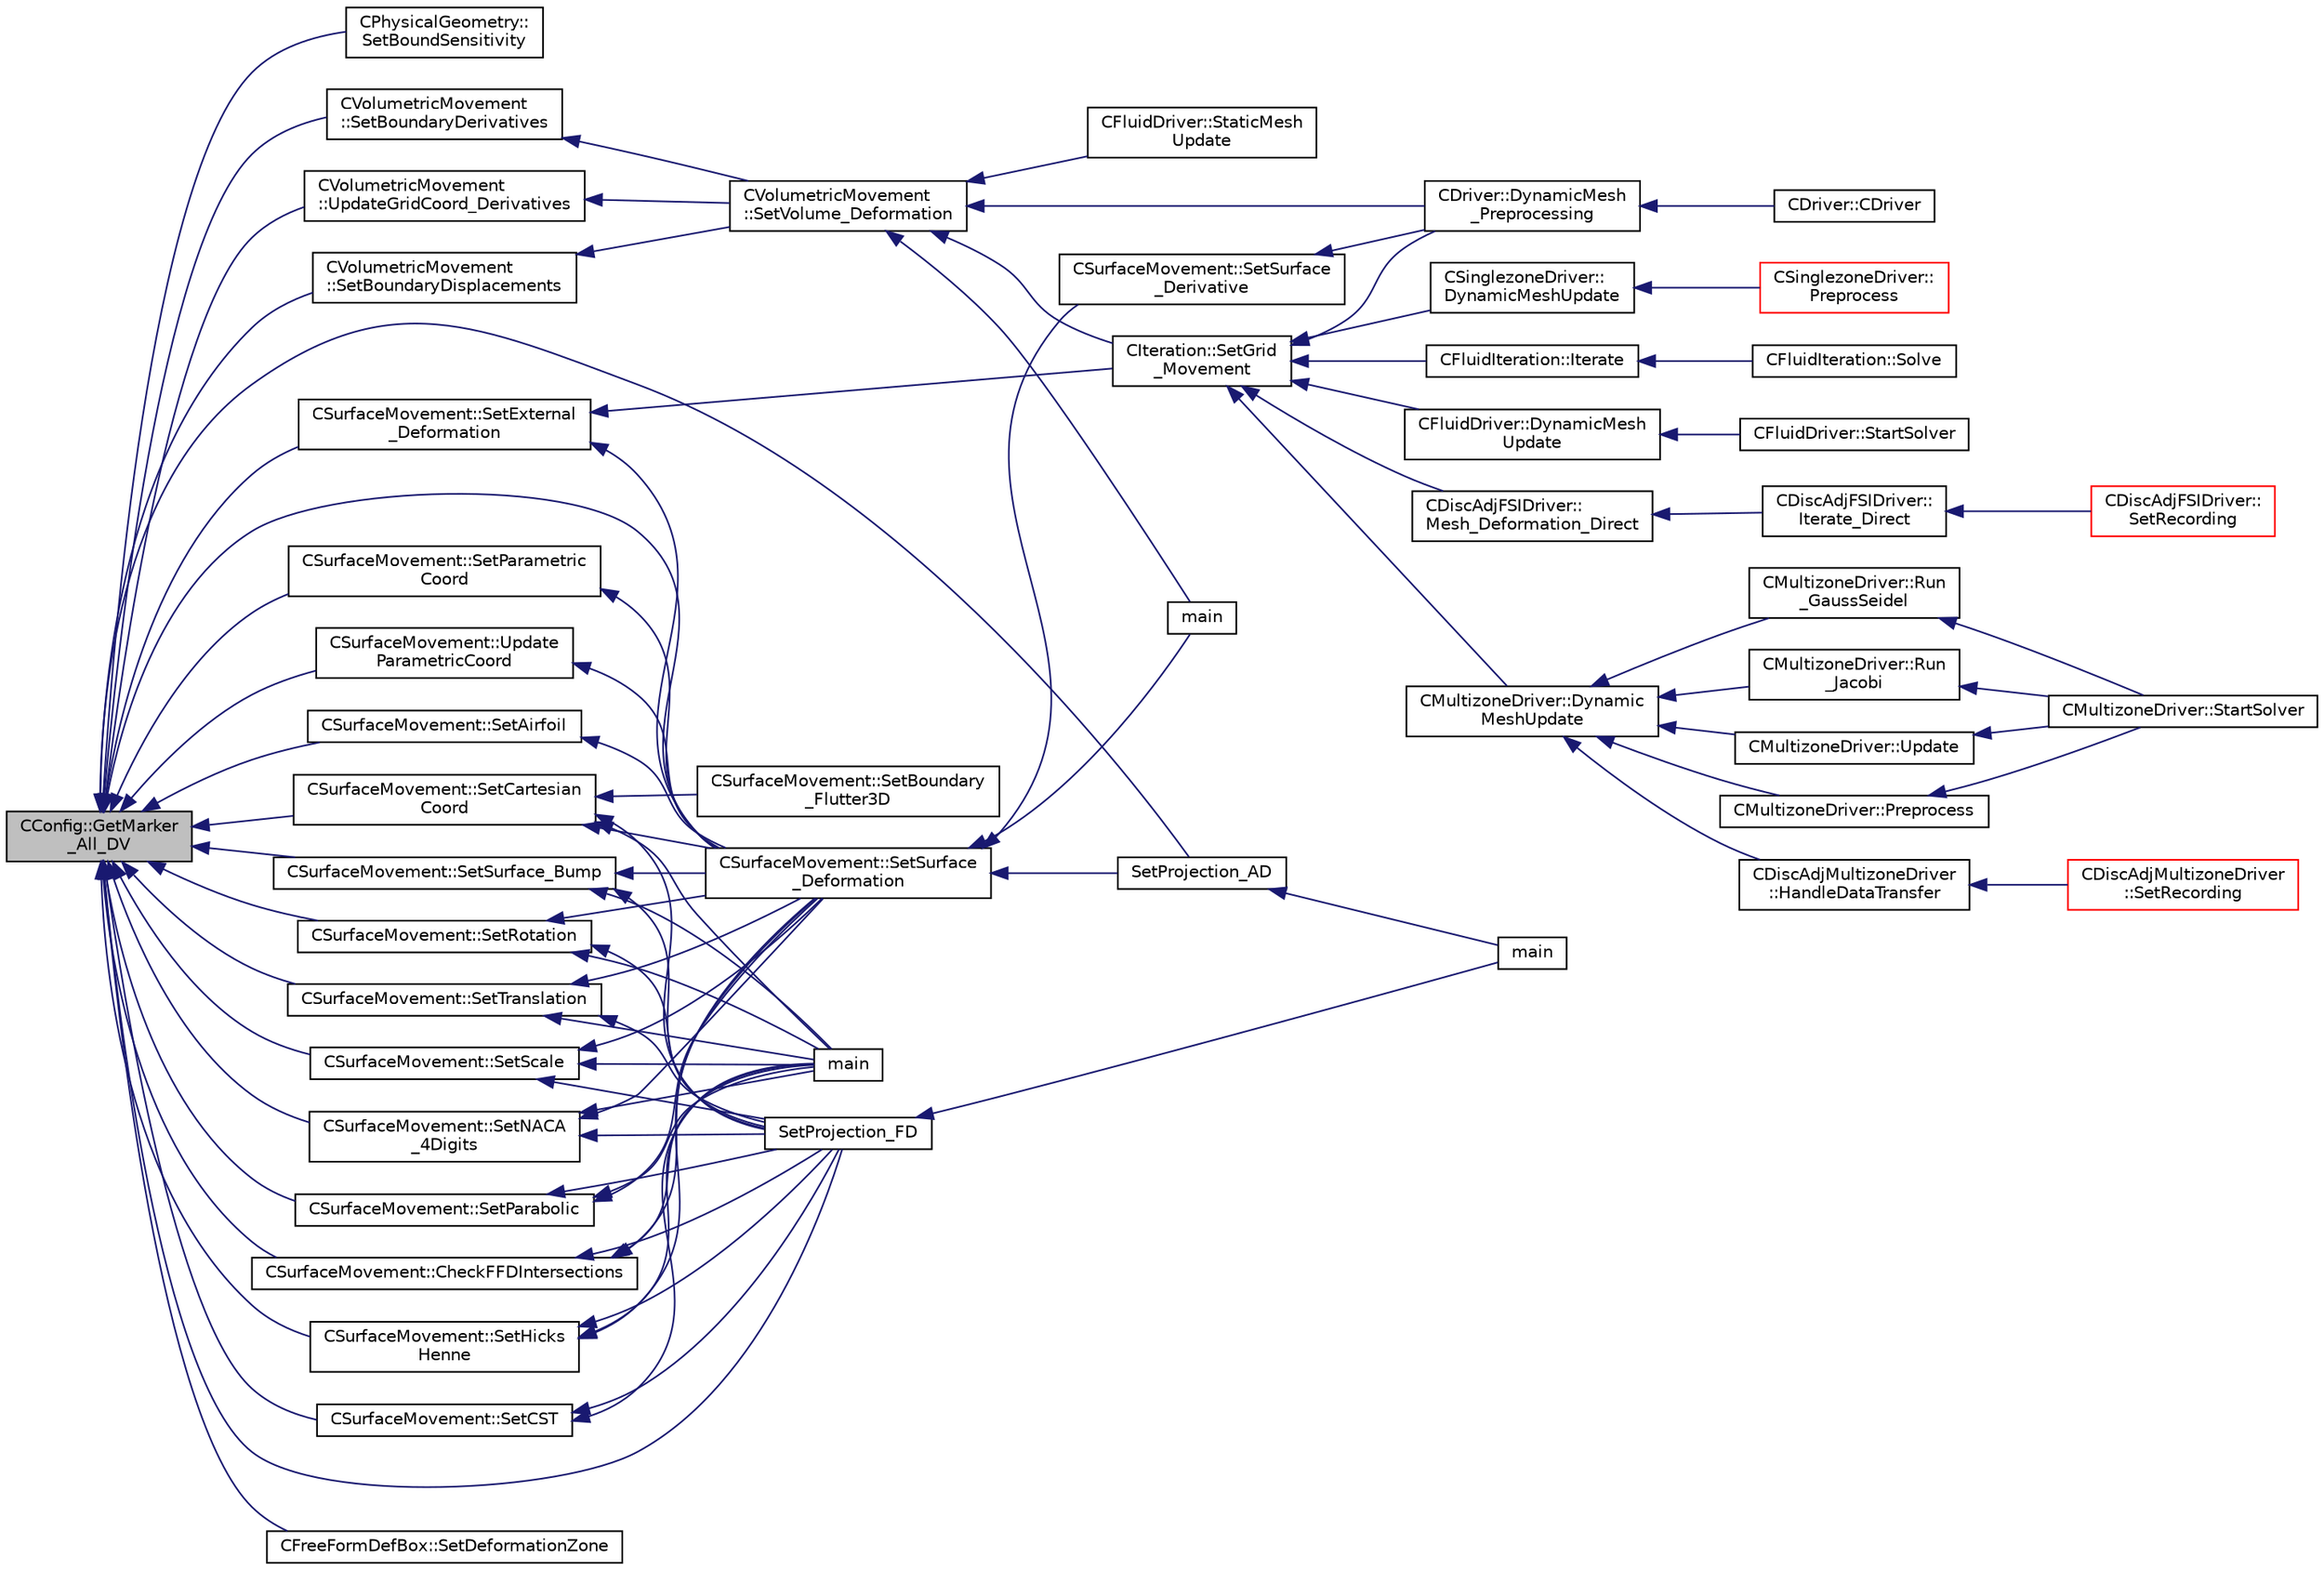 digraph "CConfig::GetMarker_All_DV"
{
  edge [fontname="Helvetica",fontsize="10",labelfontname="Helvetica",labelfontsize="10"];
  node [fontname="Helvetica",fontsize="10",shape=record];
  rankdir="LR";
  Node6317 [label="CConfig::GetMarker\l_All_DV",height=0.2,width=0.4,color="black", fillcolor="grey75", style="filled", fontcolor="black"];
  Node6317 -> Node6318 [dir="back",color="midnightblue",fontsize="10",style="solid",fontname="Helvetica"];
  Node6318 [label="CPhysicalGeometry::\lSetBoundSensitivity",height=0.2,width=0.4,color="black", fillcolor="white", style="filled",URL="$class_c_physical_geometry.html#abc5f9291c48e1ae4532f2b1b18888ef0",tooltip="Read the sensitivity from an input file. "];
  Node6317 -> Node6319 [dir="back",color="midnightblue",fontsize="10",style="solid",fontname="Helvetica"];
  Node6319 [label="CVolumetricMovement\l::SetBoundaryDisplacements",height=0.2,width=0.4,color="black", fillcolor="white", style="filled",URL="$class_c_volumetric_movement.html#a3555067b3e76a3d6fed5d78a21a776ea",tooltip="Check the boundary vertex that are going to be moved. "];
  Node6319 -> Node6320 [dir="back",color="midnightblue",fontsize="10",style="solid",fontname="Helvetica"];
  Node6320 [label="CVolumetricMovement\l::SetVolume_Deformation",height=0.2,width=0.4,color="black", fillcolor="white", style="filled",URL="$class_c_volumetric_movement.html#a9120967db0448fb16cb3ddf14ce6b533",tooltip="Grid deformation using the spring analogy method. "];
  Node6320 -> Node6321 [dir="back",color="midnightblue",fontsize="10",style="solid",fontname="Helvetica"];
  Node6321 [label="CDriver::DynamicMesh\l_Preprocessing",height=0.2,width=0.4,color="black", fillcolor="white", style="filled",URL="$class_c_driver.html#af585d91d9c08dbddcc2b3e67dd5f5af9",tooltip="GridMovement_Preprocessing. "];
  Node6321 -> Node6322 [dir="back",color="midnightblue",fontsize="10",style="solid",fontname="Helvetica"];
  Node6322 [label="CDriver::CDriver",height=0.2,width=0.4,color="black", fillcolor="white", style="filled",URL="$class_c_driver.html#a3fca4a013a6efa9bbb38fe78a86b5f3d",tooltip="Constructor of the class. "];
  Node6320 -> Node6323 [dir="back",color="midnightblue",fontsize="10",style="solid",fontname="Helvetica"];
  Node6323 [label="CIteration::SetGrid\l_Movement",height=0.2,width=0.4,color="black", fillcolor="white", style="filled",URL="$class_c_iteration.html#a7b36785762f6b0c214569b185b858b6c",tooltip="Updates the positions and grid velocities for dynamic meshes between physical time steps..."];
  Node6323 -> Node6321 [dir="back",color="midnightblue",fontsize="10",style="solid",fontname="Helvetica"];
  Node6323 -> Node6324 [dir="back",color="midnightblue",fontsize="10",style="solid",fontname="Helvetica"];
  Node6324 [label="CFluidDriver::DynamicMesh\lUpdate",height=0.2,width=0.4,color="black", fillcolor="white", style="filled",URL="$class_c_fluid_driver.html#a4eee67049f34a1875a42afa470e9f828",tooltip="Perform a dynamic mesh deformation, included grid velocity computation and the update of the multigri..."];
  Node6324 -> Node6325 [dir="back",color="midnightblue",fontsize="10",style="solid",fontname="Helvetica"];
  Node6325 [label="CFluidDriver::StartSolver",height=0.2,width=0.4,color="black", fillcolor="white", style="filled",URL="$class_c_fluid_driver.html#a1c122d5a4b5f562f69a84aef2b8bd6d5",tooltip="Launch the computation for all zones and all physics. "];
  Node6323 -> Node6326 [dir="back",color="midnightblue",fontsize="10",style="solid",fontname="Helvetica"];
  Node6326 [label="CDiscAdjFSIDriver::\lMesh_Deformation_Direct",height=0.2,width=0.4,color="black", fillcolor="white", style="filled",URL="$class_c_disc_adj_f_s_i_driver.html#ad683500d6b3773af342165b1b18f5c59",tooltip="Run a direct mesh deformation. "];
  Node6326 -> Node6327 [dir="back",color="midnightblue",fontsize="10",style="solid",fontname="Helvetica"];
  Node6327 [label="CDiscAdjFSIDriver::\lIterate_Direct",height=0.2,width=0.4,color="black", fillcolor="white", style="filled",URL="$class_c_disc_adj_f_s_i_driver.html#acd9e7f14d860522e48ba2b6db34efd49",tooltip="Iterate the direct solver for recording. "];
  Node6327 -> Node6328 [dir="back",color="midnightblue",fontsize="10",style="solid",fontname="Helvetica"];
  Node6328 [label="CDiscAdjFSIDriver::\lSetRecording",height=0.2,width=0.4,color="red", fillcolor="white", style="filled",URL="$class_c_disc_adj_f_s_i_driver.html#ab07394a77802e469a321ccd1b10cb988",tooltip="Set the recording for a Discrete Adjoint iteration for the FSI problem. "];
  Node6323 -> Node6331 [dir="back",color="midnightblue",fontsize="10",style="solid",fontname="Helvetica"];
  Node6331 [label="CMultizoneDriver::Dynamic\lMeshUpdate",height=0.2,width=0.4,color="black", fillcolor="white", style="filled",URL="$class_c_multizone_driver.html#ad28a95a48e9750237a5e2b1bf2c4aac9",tooltip="Perform a dynamic mesh deformation, included grid velocity computation and the update of the multigri..."];
  Node6331 -> Node6332 [dir="back",color="midnightblue",fontsize="10",style="solid",fontname="Helvetica"];
  Node6332 [label="CDiscAdjMultizoneDriver\l::HandleDataTransfer",height=0.2,width=0.4,color="black", fillcolor="white", style="filled",URL="$class_c_disc_adj_multizone_driver.html#ab33de05a7a1f77dcf60014a4a35dd4f1",tooltip="Transfer data between zones and update grids when required. "];
  Node6332 -> Node6333 [dir="back",color="midnightblue",fontsize="10",style="solid",fontname="Helvetica"];
  Node6333 [label="CDiscAdjMultizoneDriver\l::SetRecording",height=0.2,width=0.4,color="red", fillcolor="white", style="filled",URL="$class_c_disc_adj_multizone_driver.html#a441f8669a04147aacab7df463e1dd021",tooltip="Record one iteration of the primal problem within each zone. "];
  Node6331 -> Node6337 [dir="back",color="midnightblue",fontsize="10",style="solid",fontname="Helvetica"];
  Node6337 [label="CMultizoneDriver::Preprocess",height=0.2,width=0.4,color="black", fillcolor="white", style="filled",URL="$class_c_multizone_driver.html#a29c97f0dff69501feb7d5f8fe2670088",tooltip="Preprocess the multizone iteration. "];
  Node6337 -> Node6338 [dir="back",color="midnightblue",fontsize="10",style="solid",fontname="Helvetica"];
  Node6338 [label="CMultizoneDriver::StartSolver",height=0.2,width=0.4,color="black", fillcolor="white", style="filled",URL="$class_c_multizone_driver.html#a03cfc000c383ef0d86d34e1c6aef5ff3",tooltip="[Overload] Launch the computation for multizone problems. "];
  Node6331 -> Node6339 [dir="back",color="midnightblue",fontsize="10",style="solid",fontname="Helvetica"];
  Node6339 [label="CMultizoneDriver::Run\l_GaussSeidel",height=0.2,width=0.4,color="black", fillcolor="white", style="filled",URL="$class_c_multizone_driver.html#a8036223cdbe0c0d4552f17f6bad9189b",tooltip="Run a Block Gauss-Seidel iteration in all physical zones. "];
  Node6339 -> Node6338 [dir="back",color="midnightblue",fontsize="10",style="solid",fontname="Helvetica"];
  Node6331 -> Node6340 [dir="back",color="midnightblue",fontsize="10",style="solid",fontname="Helvetica"];
  Node6340 [label="CMultizoneDriver::Run\l_Jacobi",height=0.2,width=0.4,color="black", fillcolor="white", style="filled",URL="$class_c_multizone_driver.html#a1bf2824daac5a10e8fb7387676eee338",tooltip="Run a Block-Jacobi iteration in all physical zones. "];
  Node6340 -> Node6338 [dir="back",color="midnightblue",fontsize="10",style="solid",fontname="Helvetica"];
  Node6331 -> Node6341 [dir="back",color="midnightblue",fontsize="10",style="solid",fontname="Helvetica"];
  Node6341 [label="CMultizoneDriver::Update",height=0.2,width=0.4,color="black", fillcolor="white", style="filled",URL="$class_c_multizone_driver.html#ac5d960382730c14b035965906cf02cb6",tooltip="Update the dual-time solution within multiple zones. "];
  Node6341 -> Node6338 [dir="back",color="midnightblue",fontsize="10",style="solid",fontname="Helvetica"];
  Node6323 -> Node6342 [dir="back",color="midnightblue",fontsize="10",style="solid",fontname="Helvetica"];
  Node6342 [label="CSinglezoneDriver::\lDynamicMeshUpdate",height=0.2,width=0.4,color="black", fillcolor="white", style="filled",URL="$class_c_singlezone_driver.html#a8cf4c7786b495d459818b656a7f6a357",tooltip="Perform a dynamic mesh deformation, included grid velocity computation and the update of the multigri..."];
  Node6342 -> Node6343 [dir="back",color="midnightblue",fontsize="10",style="solid",fontname="Helvetica"];
  Node6343 [label="CSinglezoneDriver::\lPreprocess",height=0.2,width=0.4,color="red", fillcolor="white", style="filled",URL="$class_c_singlezone_driver.html#adc6587c2d0cd656a4fbdebaf611fbbc8",tooltip="Preprocess the single-zone iteration. "];
  Node6323 -> Node6345 [dir="back",color="midnightblue",fontsize="10",style="solid",fontname="Helvetica"];
  Node6345 [label="CFluidIteration::Iterate",height=0.2,width=0.4,color="black", fillcolor="white", style="filled",URL="$class_c_fluid_iteration.html#ab1379b4cba3d8c893395123fb6030986",tooltip="Perform a single iteration of the fluid system. "];
  Node6345 -> Node6346 [dir="back",color="midnightblue",fontsize="10",style="solid",fontname="Helvetica"];
  Node6346 [label="CFluidIteration::Solve",height=0.2,width=0.4,color="black", fillcolor="white", style="filled",URL="$class_c_fluid_iteration.html#ae22cd342c9c9d2ea5ac3f5103394ff80",tooltip="Iterate the fluid system for a number of Inner_Iter iterations. "];
  Node6320 -> Node6347 [dir="back",color="midnightblue",fontsize="10",style="solid",fontname="Helvetica"];
  Node6347 [label="CFluidDriver::StaticMesh\lUpdate",height=0.2,width=0.4,color="black", fillcolor="white", style="filled",URL="$class_c_fluid_driver.html#a6771333285f189b2f979478dee64d897",tooltip="Perform a static mesh deformation, without considering grid velocity (multiple zone). "];
  Node6320 -> Node6348 [dir="back",color="midnightblue",fontsize="10",style="solid",fontname="Helvetica"];
  Node6348 [label="main",height=0.2,width=0.4,color="black", fillcolor="white", style="filled",URL="$_s_u2___d_e_f_8cpp.html#a0ddf1224851353fc92bfbff6f499fa97"];
  Node6317 -> Node6349 [dir="back",color="midnightblue",fontsize="10",style="solid",fontname="Helvetica"];
  Node6349 [label="CVolumetricMovement\l::SetBoundaryDerivatives",height=0.2,width=0.4,color="black", fillcolor="white", style="filled",URL="$class_c_volumetric_movement.html#af980705cb8f02b39ded42f8fa5bd1c2a",tooltip="Set the derivatives of the boundary nodes. "];
  Node6349 -> Node6320 [dir="back",color="midnightblue",fontsize="10",style="solid",fontname="Helvetica"];
  Node6317 -> Node6350 [dir="back",color="midnightblue",fontsize="10",style="solid",fontname="Helvetica"];
  Node6350 [label="CVolumetricMovement\l::UpdateGridCoord_Derivatives",height=0.2,width=0.4,color="black", fillcolor="white", style="filled",URL="$class_c_volumetric_movement.html#a845d08f2349381a6c7b849011e638304",tooltip="Update the derivatives of the coordinates after the grid movement. "];
  Node6350 -> Node6320 [dir="back",color="midnightblue",fontsize="10",style="solid",fontname="Helvetica"];
  Node6317 -> Node6351 [dir="back",color="midnightblue",fontsize="10",style="solid",fontname="Helvetica"];
  Node6351 [label="CSurfaceMovement::SetSurface\l_Deformation",height=0.2,width=0.4,color="black", fillcolor="white", style="filled",URL="$class_c_surface_movement.html#a23bec9fbe1bcd7f6117100de93381ac3",tooltip="Set the surface/boundary deformation. "];
  Node6351 -> Node6352 [dir="back",color="midnightblue",fontsize="10",style="solid",fontname="Helvetica"];
  Node6352 [label="CSurfaceMovement::SetSurface\l_Derivative",height=0.2,width=0.4,color="black", fillcolor="white", style="filled",URL="$class_c_surface_movement.html#af6aac73d04565bf6e9b81305b66e97e7",tooltip="Set derivatives of the surface/boundary deformation. "];
  Node6352 -> Node6321 [dir="back",color="midnightblue",fontsize="10",style="solid",fontname="Helvetica"];
  Node6351 -> Node6348 [dir="back",color="midnightblue",fontsize="10",style="solid",fontname="Helvetica"];
  Node6351 -> Node6353 [dir="back",color="midnightblue",fontsize="10",style="solid",fontname="Helvetica"];
  Node6353 [label="SetProjection_AD",height=0.2,width=0.4,color="black", fillcolor="white", style="filled",URL="$_s_u2___d_o_t_8cpp.html#a3fceed882e8eb3d6796c8e8396af7d87",tooltip="Projection of the surface sensitivity using algorithmic differentiation (AD). "];
  Node6353 -> Node6354 [dir="back",color="midnightblue",fontsize="10",style="solid",fontname="Helvetica"];
  Node6354 [label="main",height=0.2,width=0.4,color="black", fillcolor="white", style="filled",URL="$_s_u2___d_o_t_8cpp.html#a0ddf1224851353fc92bfbff6f499fa97"];
  Node6317 -> Node6355 [dir="back",color="midnightblue",fontsize="10",style="solid",fontname="Helvetica"];
  Node6355 [label="CSurfaceMovement::SetParametric\lCoord",height=0.2,width=0.4,color="black", fillcolor="white", style="filled",URL="$class_c_surface_movement.html#aba4574819df11175b382e0e765ec2f92",tooltip="Compute the parametric coordinates of a grid point using a point inversion strategy in the free form ..."];
  Node6355 -> Node6351 [dir="back",color="midnightblue",fontsize="10",style="solid",fontname="Helvetica"];
  Node6317 -> Node6356 [dir="back",color="midnightblue",fontsize="10",style="solid",fontname="Helvetica"];
  Node6356 [label="CSurfaceMovement::CheckFFDIntersections",height=0.2,width=0.4,color="black", fillcolor="white", style="filled",URL="$class_c_surface_movement.html#a55d4d6d2c26f414b4c21e915062684f4",tooltip="Check the intersections of the FFD with the surface. "];
  Node6356 -> Node6351 [dir="back",color="midnightblue",fontsize="10",style="solid",fontname="Helvetica"];
  Node6356 -> Node6357 [dir="back",color="midnightblue",fontsize="10",style="solid",fontname="Helvetica"];
  Node6357 [label="SetProjection_FD",height=0.2,width=0.4,color="black", fillcolor="white", style="filled",URL="$_s_u2___d_o_t_8cpp.html#a5c5163a755085e03f1dfa23aeb7e21f2",tooltip="Projection of the surface sensitivity using finite differences (FD). "];
  Node6357 -> Node6354 [dir="back",color="midnightblue",fontsize="10",style="solid",fontname="Helvetica"];
  Node6356 -> Node6358 [dir="back",color="midnightblue",fontsize="10",style="solid",fontname="Helvetica"];
  Node6358 [label="main",height=0.2,width=0.4,color="black", fillcolor="white", style="filled",URL="$_s_u2___g_e_o_8cpp.html#a0ddf1224851353fc92bfbff6f499fa97"];
  Node6317 -> Node6359 [dir="back",color="midnightblue",fontsize="10",style="solid",fontname="Helvetica"];
  Node6359 [label="CSurfaceMovement::Update\lParametricCoord",height=0.2,width=0.4,color="black", fillcolor="white", style="filled",URL="$class_c_surface_movement.html#a955774953bd11927bcfcaec014125126",tooltip="Update the parametric coordinates of a grid point using a point inversion strategy in the free form F..."];
  Node6359 -> Node6351 [dir="back",color="midnightblue",fontsize="10",style="solid",fontname="Helvetica"];
  Node6317 -> Node6360 [dir="back",color="midnightblue",fontsize="10",style="solid",fontname="Helvetica"];
  Node6360 [label="CSurfaceMovement::SetCartesian\lCoord",height=0.2,width=0.4,color="black", fillcolor="white", style="filled",URL="$class_c_surface_movement.html#a98df1fef0356600c1ab2df88dba24113",tooltip="Recompute the cartesian coordinates using the control points position. "];
  Node6360 -> Node6351 [dir="back",color="midnightblue",fontsize="10",style="solid",fontname="Helvetica"];
  Node6360 -> Node6361 [dir="back",color="midnightblue",fontsize="10",style="solid",fontname="Helvetica"];
  Node6361 [label="CSurfaceMovement::SetBoundary\l_Flutter3D",height=0.2,width=0.4,color="black", fillcolor="white", style="filled",URL="$class_c_surface_movement.html#adc0f0df29bc1f6c9dad2c37d202d7879",tooltip="Deforms a 3-D flutter/pitching surface during an unsteady simulation. "];
  Node6360 -> Node6357 [dir="back",color="midnightblue",fontsize="10",style="solid",fontname="Helvetica"];
  Node6360 -> Node6358 [dir="back",color="midnightblue",fontsize="10",style="solid",fontname="Helvetica"];
  Node6317 -> Node6362 [dir="back",color="midnightblue",fontsize="10",style="solid",fontname="Helvetica"];
  Node6362 [label="CSurfaceMovement::SetHicks\lHenne",height=0.2,width=0.4,color="black", fillcolor="white", style="filled",URL="$class_c_surface_movement.html#a119e4756830fac758284342ea5027527",tooltip="Set a Hicks-Henne deformation bump functions on an airfoil. "];
  Node6362 -> Node6351 [dir="back",color="midnightblue",fontsize="10",style="solid",fontname="Helvetica"];
  Node6362 -> Node6357 [dir="back",color="midnightblue",fontsize="10",style="solid",fontname="Helvetica"];
  Node6362 -> Node6358 [dir="back",color="midnightblue",fontsize="10",style="solid",fontname="Helvetica"];
  Node6317 -> Node6363 [dir="back",color="midnightblue",fontsize="10",style="solid",fontname="Helvetica"];
  Node6363 [label="CSurfaceMovement::SetSurface_Bump",height=0.2,width=0.4,color="black", fillcolor="white", style="filled",URL="$class_c_surface_movement.html#a38b1942d189627dfe5e6e22b7dfd99d6",tooltip="Set a Hicks-Henne deformation bump functions on an airfoil. "];
  Node6363 -> Node6351 [dir="back",color="midnightblue",fontsize="10",style="solid",fontname="Helvetica"];
  Node6363 -> Node6357 [dir="back",color="midnightblue",fontsize="10",style="solid",fontname="Helvetica"];
  Node6363 -> Node6358 [dir="back",color="midnightblue",fontsize="10",style="solid",fontname="Helvetica"];
  Node6317 -> Node6364 [dir="back",color="midnightblue",fontsize="10",style="solid",fontname="Helvetica"];
  Node6364 [label="CSurfaceMovement::SetCST",height=0.2,width=0.4,color="black", fillcolor="white", style="filled",URL="$class_c_surface_movement.html#a10a599f558d2d847be1c638be43acd63",tooltip="Set a deformation based on a change in the Kulfan parameters for an airfoil. "];
  Node6364 -> Node6357 [dir="back",color="midnightblue",fontsize="10",style="solid",fontname="Helvetica"];
  Node6364 -> Node6358 [dir="back",color="midnightblue",fontsize="10",style="solid",fontname="Helvetica"];
  Node6317 -> Node6365 [dir="back",color="midnightblue",fontsize="10",style="solid",fontname="Helvetica"];
  Node6365 [label="CSurfaceMovement::SetRotation",height=0.2,width=0.4,color="black", fillcolor="white", style="filled",URL="$class_c_surface_movement.html#aad83c7c30fe401024791c377713fac33",tooltip="Set a rotation for surface movement. "];
  Node6365 -> Node6351 [dir="back",color="midnightblue",fontsize="10",style="solid",fontname="Helvetica"];
  Node6365 -> Node6357 [dir="back",color="midnightblue",fontsize="10",style="solid",fontname="Helvetica"];
  Node6365 -> Node6358 [dir="back",color="midnightblue",fontsize="10",style="solid",fontname="Helvetica"];
  Node6317 -> Node6366 [dir="back",color="midnightblue",fontsize="10",style="solid",fontname="Helvetica"];
  Node6366 [label="CSurfaceMovement::SetTranslation",height=0.2,width=0.4,color="black", fillcolor="white", style="filled",URL="$class_c_surface_movement.html#a4f393ac34f3114df5e673f45e3dd01ee",tooltip="Set a displacement for surface movement. "];
  Node6366 -> Node6351 [dir="back",color="midnightblue",fontsize="10",style="solid",fontname="Helvetica"];
  Node6366 -> Node6357 [dir="back",color="midnightblue",fontsize="10",style="solid",fontname="Helvetica"];
  Node6366 -> Node6358 [dir="back",color="midnightblue",fontsize="10",style="solid",fontname="Helvetica"];
  Node6317 -> Node6367 [dir="back",color="midnightblue",fontsize="10",style="solid",fontname="Helvetica"];
  Node6367 [label="CSurfaceMovement::SetScale",height=0.2,width=0.4,color="black", fillcolor="white", style="filled",URL="$class_c_surface_movement.html#ace5a43c07243e9bd9f09f08bbf8b056c",tooltip="Set a displacement for surface movement. "];
  Node6367 -> Node6351 [dir="back",color="midnightblue",fontsize="10",style="solid",fontname="Helvetica"];
  Node6367 -> Node6357 [dir="back",color="midnightblue",fontsize="10",style="solid",fontname="Helvetica"];
  Node6367 -> Node6358 [dir="back",color="midnightblue",fontsize="10",style="solid",fontname="Helvetica"];
  Node6317 -> Node6368 [dir="back",color="midnightblue",fontsize="10",style="solid",fontname="Helvetica"];
  Node6368 [label="CSurfaceMovement::SetExternal\l_Deformation",height=0.2,width=0.4,color="black", fillcolor="white", style="filled",URL="$class_c_surface_movement.html#a575ff545fe6de6e84fb8fed8e1615edb",tooltip="Set any surface deformationsbased on an input file. "];
  Node6368 -> Node6351 [dir="back",color="midnightblue",fontsize="10",style="solid",fontname="Helvetica"];
  Node6368 -> Node6323 [dir="back",color="midnightblue",fontsize="10",style="solid",fontname="Helvetica"];
  Node6317 -> Node6369 [dir="back",color="midnightblue",fontsize="10",style="solid",fontname="Helvetica"];
  Node6369 [label="CSurfaceMovement::SetNACA\l_4Digits",height=0.2,width=0.4,color="black", fillcolor="white", style="filled",URL="$class_c_surface_movement.html#a4314f756ad57cd05374da8a0584265ef",tooltip="Set a NACA 4 digits airfoil family for airfoil deformation. "];
  Node6369 -> Node6351 [dir="back",color="midnightblue",fontsize="10",style="solid",fontname="Helvetica"];
  Node6369 -> Node6357 [dir="back",color="midnightblue",fontsize="10",style="solid",fontname="Helvetica"];
  Node6369 -> Node6358 [dir="back",color="midnightblue",fontsize="10",style="solid",fontname="Helvetica"];
  Node6317 -> Node6370 [dir="back",color="midnightblue",fontsize="10",style="solid",fontname="Helvetica"];
  Node6370 [label="CSurfaceMovement::SetParabolic",height=0.2,width=0.4,color="black", fillcolor="white", style="filled",URL="$class_c_surface_movement.html#a497bd9c53b26c086961679d9632a30c0",tooltip="Set a parabolic family for airfoil deformation. "];
  Node6370 -> Node6351 [dir="back",color="midnightblue",fontsize="10",style="solid",fontname="Helvetica"];
  Node6370 -> Node6357 [dir="back",color="midnightblue",fontsize="10",style="solid",fontname="Helvetica"];
  Node6370 -> Node6358 [dir="back",color="midnightblue",fontsize="10",style="solid",fontname="Helvetica"];
  Node6317 -> Node6371 [dir="back",color="midnightblue",fontsize="10",style="solid",fontname="Helvetica"];
  Node6371 [label="CSurfaceMovement::SetAirfoil",height=0.2,width=0.4,color="black", fillcolor="white", style="filled",URL="$class_c_surface_movement.html#ab3e74df0fa9be4637a38b7391b6a0278",tooltip="Set a obstacle in a channel. "];
  Node6371 -> Node6351 [dir="back",color="midnightblue",fontsize="10",style="solid",fontname="Helvetica"];
  Node6317 -> Node6372 [dir="back",color="midnightblue",fontsize="10",style="solid",fontname="Helvetica"];
  Node6372 [label="CFreeFormDefBox::SetDeformationZone",height=0.2,width=0.4,color="black", fillcolor="white", style="filled",URL="$class_c_free_form_def_box.html#ad0a296a64f305cc0b7cf0e3fe14ef02f",tooltip="Set the zone of the computational domain that is going to be deformed. "];
  Node6317 -> Node6357 [dir="back",color="midnightblue",fontsize="10",style="solid",fontname="Helvetica"];
  Node6317 -> Node6353 [dir="back",color="midnightblue",fontsize="10",style="solid",fontname="Helvetica"];
}
